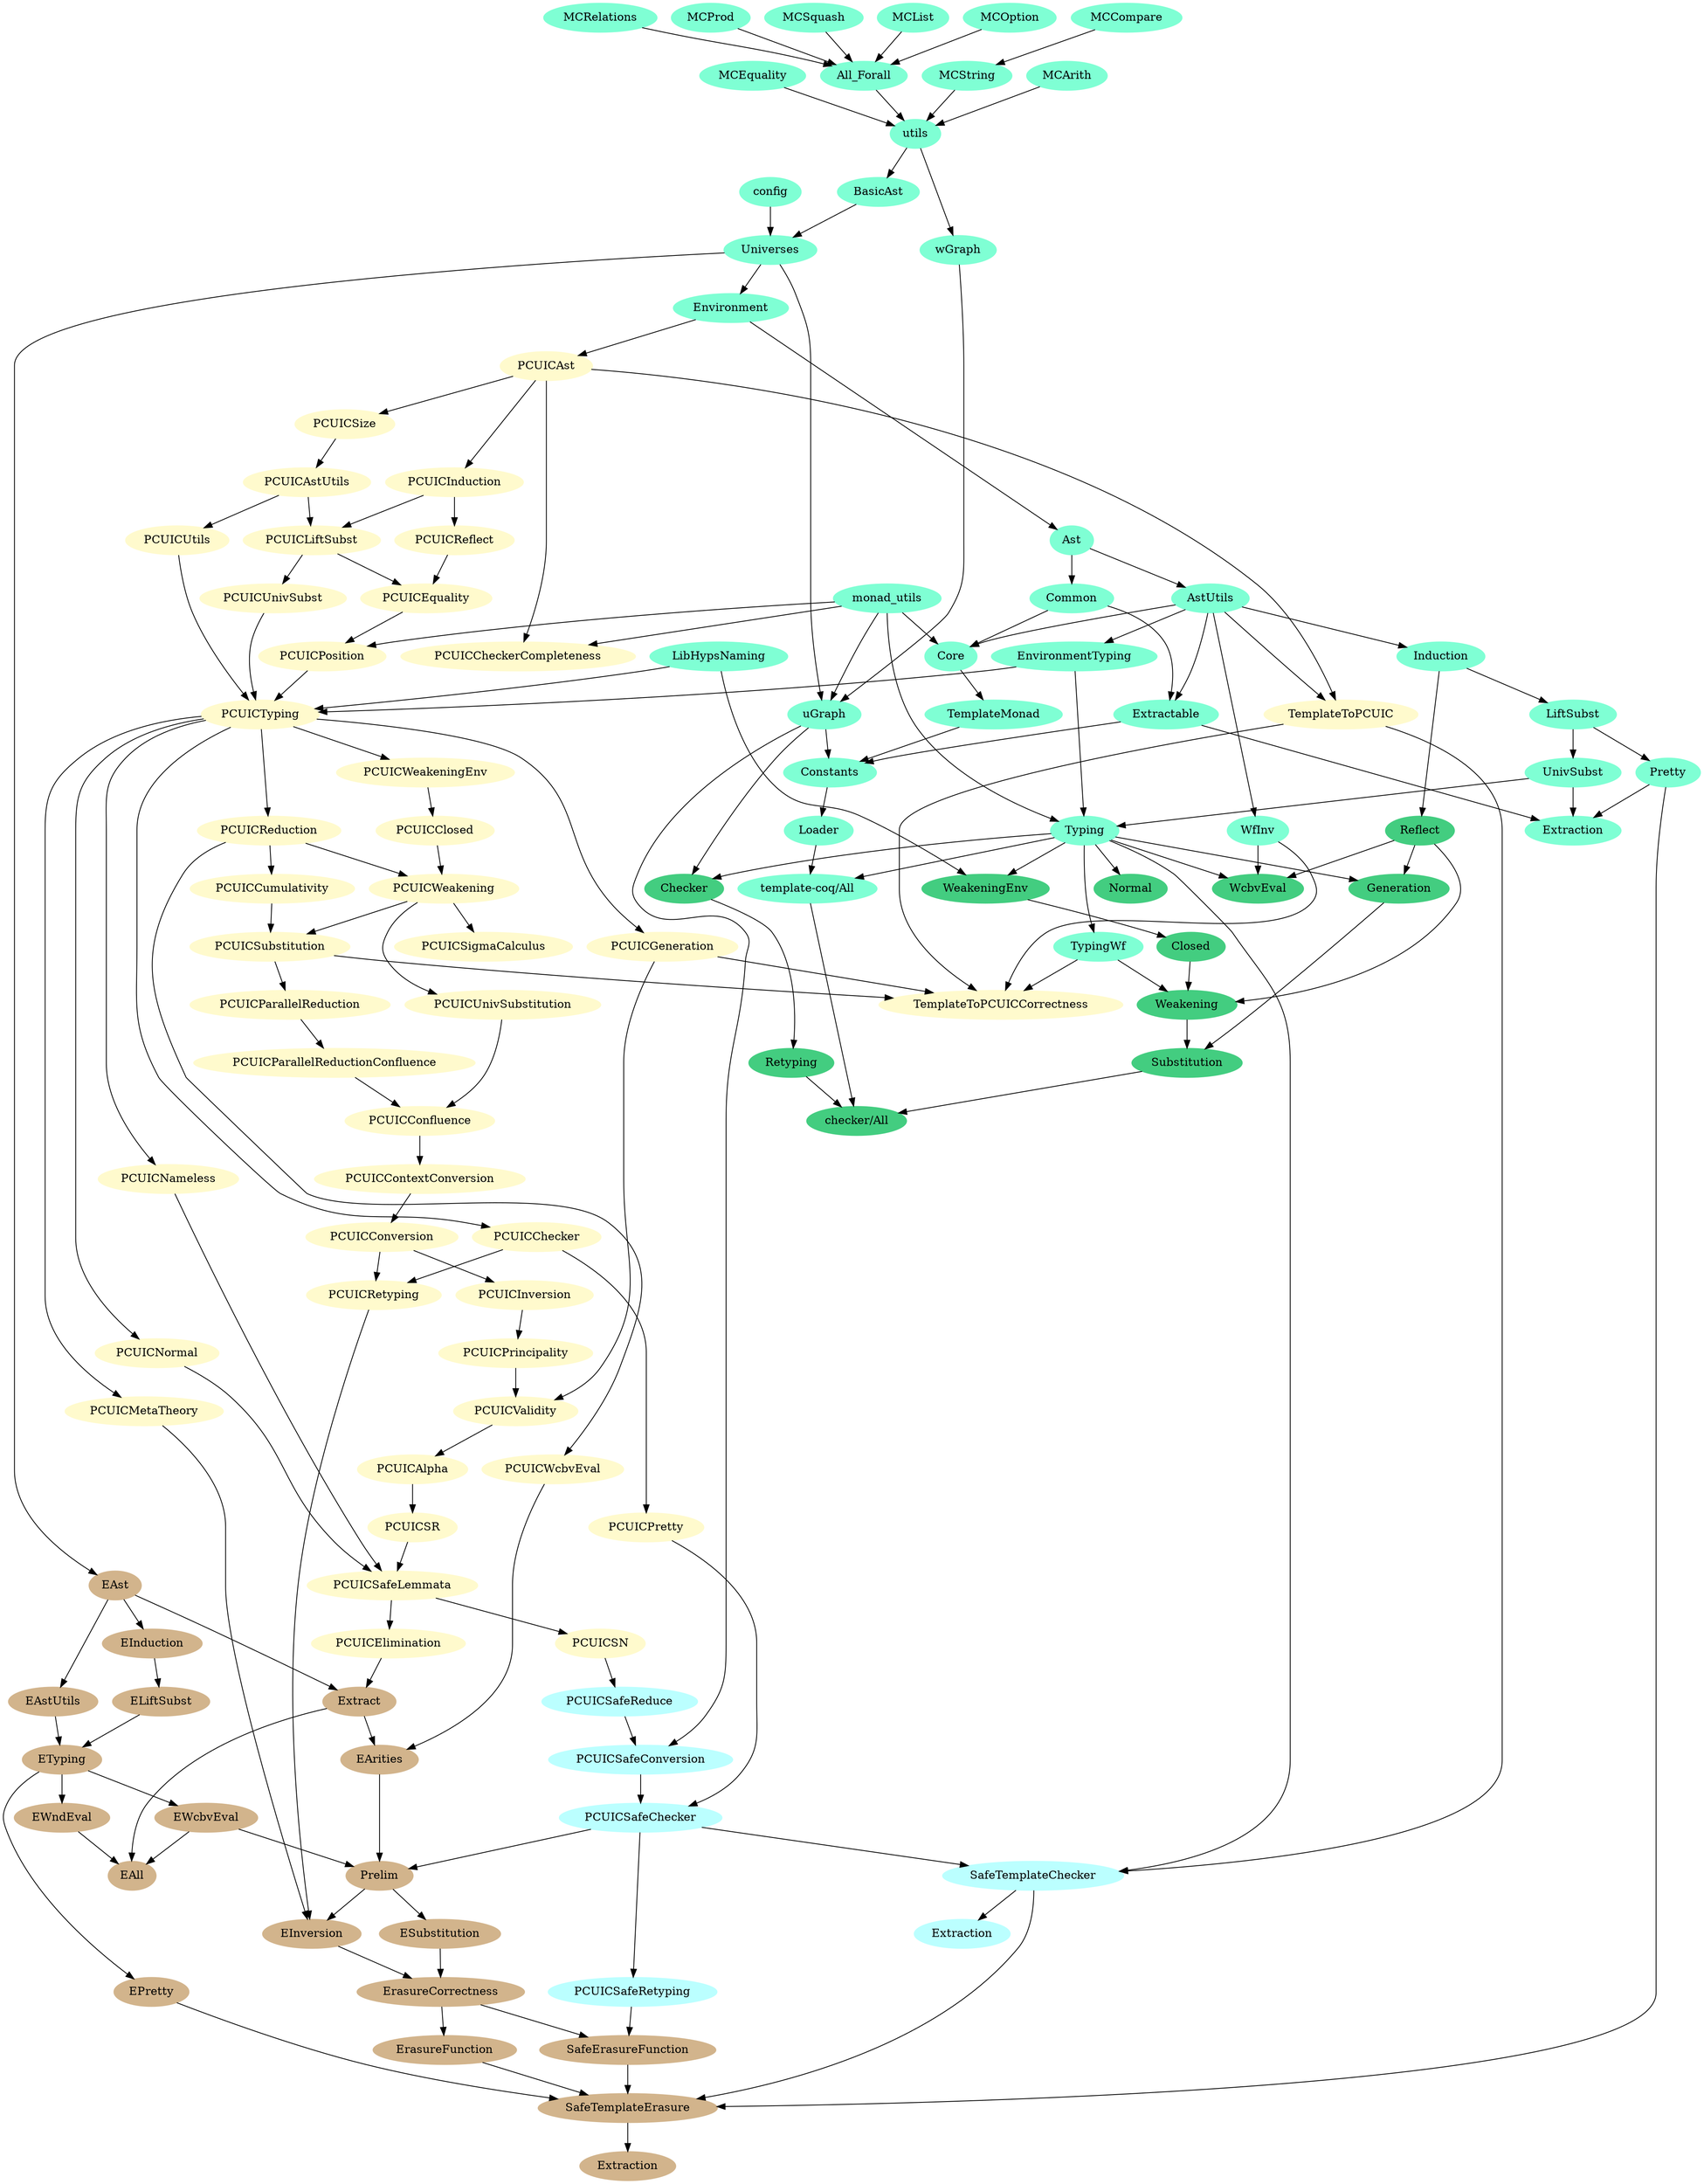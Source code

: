 digraph dependencies {
node[style=filled]
"checker/Substitution" -> "checker/All"
"template-coq/Universes"[label="Universes", color=aquamarine]
"pcuic/PCUICPretty" -> "safechecker/PCUICSafeChecker"
"template-coq/utils/MCEquality"[label="MCEquality", color=aquamarine]
"template-coq/Environment"[label="Environment", color=aquamarine]
"erasure/EWcbvEval" -> "erasure/EAll"
"pcuic/PCUICInduction"[label="PCUICInduction", color=lemonchiffon1]
"safechecker/PCUICSafeRetyping" -> "erasure/SafeErasureFunction"
"template-coq/utils/MCOption"[label="MCOption", color=aquamarine]
"checker/Closed" -> "checker/Weakening"
"template-coq/monad_utils" -> "template-coq/TemplateMonad/Core"
"template-coq/Ast" -> "template-coq/AstUtils"
"template-coq/utils" -> "template-coq/BasicAst"
"template-coq/AstUtils" -> "template-coq/Induction"
"erasure/ESubstitution" -> "erasure/ErasureCorrectness"
"pcuic/PCUICGeneration" -> "pcuic/TemplateToPCUICCorrectness"
"template-coq/utils/MCEquality" -> "template-coq/utils"
"template-coq/TemplateMonad"[label="TemplateMonad", color=aquamarine]
"erasure/EAst" -> "erasure/Extract"
"template-coq/TemplateMonad/Common"[label="Common", color=aquamarine]
"erasure/ELiftSubst" -> "erasure/ETyping"
"template-coq/UnivSubst" -> "template-coq/Extraction"
"template-coq/utils/MCRelations"[label="MCRelations", color=aquamarine]
"pcuic/PCUICInversion"[label="PCUICInversion", color=lemonchiffon1]
"template-coq/TemplateMonad/Common" -> "template-coq/TemplateMonad/Core"
"pcuic/PCUICRetyping"[label="PCUICRetyping", color=lemonchiffon1]
"pcuic/PCUICTyping" -> "pcuic/PCUICChecker"
"template-coq/AstUtils" -> "template-coq/WfInv"
"erasure/Extraction"[label="Extraction", color=tan]
"pcuic/PCUICNameless" -> "pcuic/PCUICSafeLemmata"
"pcuic/PCUICWeakening" -> "pcuic/PCUICUnivSubstitution"
"pcuic/PCUICChecker"[label="PCUICChecker", color=lemonchiffon1]
"pcuic/PCUICTyping" -> "pcuic/PCUICNameless"
"pcuic/PCUICParallelReduction"[label="PCUICParallelReduction", color=lemonchiffon1]
"template-coq/utils/MCRelations" -> "template-coq/utils/All_Forall"
"pcuic/PCUICAstUtils"[label="PCUICAstUtils", color=lemonchiffon1]
"pcuic/TemplateToPCUIC" -> "safechecker/SafeTemplateChecker"
"safechecker/PCUICSafeReduce" -> "safechecker/PCUICSafeConversion"
"pcuic/PCUICSafeLemmata"[label="PCUICSafeLemmata", color=lemonchiffon1]
"checker/Reflect"[label="Reflect", color=seagreen3]
"pcuic/PCUICTyping" -> "pcuic/PCUICMetaTheory"
"pcuic/PCUICWeakeningEnv" -> "pcuic/PCUICClosed"
"pcuic/PCUICPosition"[label="PCUICPosition", color=lemonchiffon1]
"erasure/SafeErasureFunction" -> "erasure/SafeTemplateErasure"
"template-coq/Environment" -> "pcuic/PCUICAst"
"template-coq/TemplateMonad/Core"[label="Core", color=aquamarine]
"template-coq/utils/MCProd" -> "template-coq/utils/All_Forall"
"checker/Retyping"[label="Retyping", color=seagreen3]
"checker/All"[label="checker/All", color=seagreen3]
"template-coq/utils/MCSquash" -> "template-coq/utils/All_Forall"
"pcuic/PCUICConversion" -> "pcuic/PCUICInversion"
"template-coq/utils/MCList" -> "template-coq/utils/All_Forall"
"template-coq/LiftSubst" -> "template-coq/UnivSubst"
"erasure/EAst"[label="EAst", color=tan]
"erasure/EAll"[label="EAll", color=tan]
"safechecker/PCUICSafeReduce"[label="PCUICSafeReduce", color=paleturquoise1]
"checker/Reflect" -> "checker/Generation"
"pcuic/PCUICAlpha"[label="PCUICAlpha", color=lemonchiffon1]
"template-coq/utils/MCCompare"[label="MCCompare", color=aquamarine]
"safechecker/PCUICSafeChecker" -> "safechecker/PCUICSafeRetyping"
"erasure/ETyping" -> "erasure/EPretty"
"template-coq/TemplateMonad/Extractable" -> "template-coq/Constants"
"pcuic/PCUICTyping" -> "pcuic/PCUICNormal"
"erasure/EArities" -> "erasure/Prelim"
"template-coq/Typing" -> "checker/Normal"
"pcuic/PCUICInduction" -> "pcuic/PCUICLiftSubst"
"erasure/EWndEval"[label="EWndEval", color=tan]
"template-coq/UnivSubst" -> "template-coq/Typing"
"pcuic/PCUICPrincipality" -> "pcuic/PCUICValidity"
"erasure/SafeErasureFunction"[label="SafeErasureFunction", color=tan]
"pcuic/PCUICWeakening"[label="PCUICWeakening", color=lemonchiffon1]
"pcuic/PCUICAlpha" -> "pcuic/PCUICSR"
"pcuic/TemplateToPCUICCorrectness"[label="TemplateToPCUICCorrectness", color=lemonchiffon1]
"template-coq/common/uGraph" -> "safechecker/PCUICSafeConversion"
"erasure/ErasureFunction"[label="ErasureFunction", color=tan]
"template-coq/EnvironmentTyping" -> "pcuic/PCUICTyping"
"checker/Weakening" -> "checker/Substitution"
"template-coq/Pretty" -> "erasure/SafeTemplateErasure"
"template-coq/BasicAst"[label="BasicAst", color=aquamarine]
"template-coq/Loader" -> "template-coq/All"
"template-coq/UnivSubst"[label="UnivSubst", color=aquamarine]
"erasure/Extract" -> "erasure/EAll"
"template-coq/AstUtils" -> "template-coq/TemplateMonad/Core"
"erasure/EAst" -> "erasure/EInduction"
"pcuic/PCUICConfluence"[label="PCUICConfluence", color=lemonchiffon1]
"template-coq/Universes" -> "erasure/EAst"
"template-coq/Loader"[label="Loader", color=aquamarine]
"template-coq/EnvironmentTyping"[label="EnvironmentTyping", color=aquamarine]
"template-coq/utils/LibHypsNaming" -> "pcuic/PCUICTyping"
"template-coq/utils/MCOption" -> "template-coq/utils/All_Forall"
"pcuic/PCUICReduction" -> "pcuic/PCUICWeakening"
"pcuic/PCUICLiftSubst" -> "pcuic/PCUICEquality"
"pcuic/PCUICPrincipality"[label="PCUICPrincipality", color=lemonchiffon1]
"template-coq/utils/MCList"[label="MCList", color=aquamarine]
"safechecker/PCUICSafeRetyping"[label="PCUICSafeRetyping", color=paleturquoise1]
"pcuic/PCUICParallelReduction" -> "pcuic/PCUICParallelReductionConfluence"
"template-coq/utils/MCString"[label="MCString", color=aquamarine]
"erasure/ESubstitution"[label="ESubstitution", color=tan]
"safechecker/SafeTemplateChecker" -> "safechecker/Extraction"
"erasure/SafeTemplateErasure" -> "erasure/Extraction"
"template-coq/Universes" -> "template-coq/Environment"
"template-coq/utils/LibHypsNaming" -> "checker/WeakeningEnv"
"template-coq/utils/MCCompare" -> "template-coq/utils/MCString"
"safechecker/PCUICSafeConversion" -> "safechecker/PCUICSafeChecker"
"pcuic/PCUICMetaTheory"[label="PCUICMetaTheory", color=lemonchiffon1]
"pcuic/PCUICNormal" -> "pcuic/PCUICSafeLemmata"
"template-coq/TemplateMonad" -> "template-coq/Constants"
"safechecker/PCUICSafeConversion"[label="PCUICSafeConversion", color=paleturquoise1]
"checker/Generation"[label="Generation", color=seagreen3]
"pcuic/PCUICAstUtils" -> "pcuic/PCUICUtils"
"template-coq/Extraction"[label="Extraction", color=aquamarine]
"pcuic/PCUICUnivSubst"[label="PCUICUnivSubst", color=lemonchiffon1]
"template-coq/config" -> "template-coq/Universes"
"pcuic/PCUICInduction" -> "pcuic/PCUICReflect"
"pcuic/PCUICWeakeningEnv"[label="PCUICWeakeningEnv", color=lemonchiffon1]
"template-coq/Pretty"[label="Pretty", color=aquamarine]
"template-coq/monad_utils" -> "template-coq/Typing"
"template-coq/WfInv"[label="WfInv", color=aquamarine]
"pcuic/PCUICAstUtils" -> "pcuic/PCUICLiftSubst"
"pcuic/PCUICTyping" -> "pcuic/PCUICReduction"
"erasure/Prelim" -> "erasure/ESubstitution"
"template-coq/Constants" -> "template-coq/Loader"
"template-coq/utils/MCString" -> "template-coq/utils"
"pcuic/PCUICChecker" -> "pcuic/PCUICRetyping"
"pcuic/PCUICCheckerCompleteness"[label="PCUICCheckerCompleteness", color=lemonchiffon1]
"pcuic/PCUICSubstitution" -> "pcuic/PCUICParallelReduction"
"template-coq/All"[label="template-coq/All", color=aquamarine]
"erasure/ErasureCorrectness" -> "erasure/SafeErasureFunction"
"template-coq/TypingWf" -> "pcuic/TemplateToPCUICCorrectness"
"pcuic/PCUICTyping" -> "pcuic/PCUICWeakeningEnv"
"pcuic/PCUICEquality" -> "pcuic/PCUICPosition"
"erasure/ELiftSubst"[label="ELiftSubst", color=tan]
"erasure/ErasureFunction" -> "erasure/SafeTemplateErasure"
"safechecker/Extraction"[label="Extraction", color=paleturquoise1]
"template-coq/Universes" -> "template-coq/common/uGraph"
"checker/Generation" -> "checker/Substitution"
"checker/Checker"[label="Checker", color=seagreen3]
"safechecker/SafeTemplateChecker" -> "erasure/SafeTemplateErasure"
"template-coq/WfInv" -> "checker/WcbvEval"
"pcuic/PCUICSubstitution" -> "pcuic/TemplateToPCUICCorrectness"
"template-coq/Environment" -> "template-coq/Ast"
"template-coq/Typing"[label="Typing", color=aquamarine]
"pcuic/PCUICLiftSubst" -> "pcuic/PCUICUnivSubst"
"template-coq/utils/MCArith" -> "template-coq/utils"
"template-coq/utils/MCProd"[label="MCProd", color=aquamarine]
"template-coq/AstUtils" -> "template-coq/TemplateMonad/Extractable"
"pcuic/TemplateToPCUIC"[label="TemplateToPCUIC", color=lemonchiffon1]
"pcuic/PCUICGeneration" -> "pcuic/PCUICValidity"
"template-coq/Induction"[label="Induction", color=aquamarine]
"checker/Normal"[label="Normal", color=seagreen3]
"pcuic/PCUICMetaTheory" -> "erasure/EInversion"
"template-coq/Typing" -> "checker/Generation"
"pcuic/PCUICElimination" -> "erasure/Extract"
"pcuic/PCUICSR" -> "pcuic/PCUICSafeLemmata"

"pcuic/PCUICSafeLemmata" -> "pcuic/PCUICElimination"
"template-coq/Constants"[label="Constants", color=aquamarine]
"pcuic/PCUICNormal"[label="PCUICNormal", color=lemonchiffon1]
"pcuic/PCUICGeneration"[label="PCUICGeneration", color=lemonchiffon1]
"pcuic/PCUICClosed" -> "pcuic/PCUICWeakening"
"template-coq/TemplateMonad/Common" -> "template-coq/TemplateMonad/Extractable"
"template-coq/monad_utils" -> "template-coq/common/uGraph"
"pcuic/PCUICNameless"[label="PCUICNameless", color=lemonchiffon1]
"template-coq/common/uGraph" -> "checker/Checker"
"checker/WcbvEval"[label="WcbvEval", color=seagreen3]
"pcuic/PCUICSize" -> "pcuic/PCUICAstUtils"
"template-coq/TemplateMonad/Extractable" -> "template-coq/Extraction"
"pcuic/PCUICParallelReductionConfluence" -> "pcuic/PCUICConfluence"
"pcuic/PCUICTyping" -> "pcuic/PCUICGeneration"
"checker/Reflect" -> "checker/WcbvEval"
"erasure/EInversion"[label="EInversion", color=tan]
"erasure/EWndEval" -> "erasure/EAll"
"erasure/EArities"[label="EArities", color=tan]
"pcuic/PCUICCumulativity"[label="PCUICCumulativity", color=lemonchiffon1]
"template-coq/utils/All_Forall"[label="All_Forall", color=aquamarine]
"checker/Reflect" -> "checker/Weakening"
"pcuic/PCUICSigmaCalculus"[label="PCUICSigmaCalculus", color=lemonchiffon1]
"erasure/EAst" -> "erasure/EAstUtils"
"pcuic/PCUICClosed"[label="PCUICClosed", color=lemonchiffon1]
"pcuic/PCUICSR"[label="PCUICSR", color=lemonchiffon1]
"template-coq/utils/MCArith"[label="MCArith", color=aquamarine]
"pcuic/PCUICSN"[label="PCUICSN", color=lemonchiffon1]
"template-coq/common/uGraph"[label="uGraph", color=aquamarine]
"erasure/ETyping" -> "erasure/EWndEval"
"pcuic/PCUICSafeLemmata" -> "pcuic/PCUICSN"
"template-coq/utils/wGraph"[label="wGraph", color=aquamarine]
"template-coq/LiftSubst"[label="LiftSubst", color=aquamarine]
"pcuic/PCUICTyping"[label="PCUICTyping", color=lemonchiffon1]
"erasure/SafeTemplateErasure"[label="SafeTemplateErasure", color=tan]
"pcuic/PCUICEquality"[label="PCUICEquality", color=lemonchiffon1]
"pcuic/TemplateToPCUIC" -> "pcuic/TemplateToPCUICCorrectness"
"safechecker/SafeTemplateChecker"[label="SafeTemplateChecker", color=paleturquoise1]
"template-coq/LiftSubst" -> "template-coq/Pretty"
"erasure/EInversion" -> "erasure/ErasureCorrectness"
"template-coq/Typing" -> "checker/WeakeningEnv"
"template-coq/AstUtils" -> "template-coq/EnvironmentTyping"
"pcuic/PCUICSN" -> "safechecker/PCUICSafeReduce"
"safechecker/PCUICSafeChecker" -> "safechecker/SafeTemplateChecker"
"template-coq/utils/MCSquash"[label="MCSquash", color=aquamarine]
"template-coq/Typing" -> "template-coq/TypingWf"
"pcuic/PCUICWeakening" -> "pcuic/PCUICSigmaCalculus"
"pcuic/PCUICInversion" -> "pcuic/PCUICPrincipality"
"pcuic/PCUICReduction"[label="PCUICReduction", color=lemonchiffon1]
"pcuic/PCUICReduction" -> "pcuic/PCUICCumulativity"
"erasure/EAstUtils" -> "erasure/ETyping"
"template-coq/TemplateMonad/Core" -> "template-coq/TemplateMonad"
"pcuic/PCUICContextConversion" -> "pcuic/PCUICConversion"
"erasure/EWcbvEval"[label="EWcbvEval", color=tan]
"checker/Retyping" -> "checker/All"
"pcuic/PCUICSubstitution"[label="PCUICSubstitution", color=lemonchiffon1]
"checker/WeakeningEnv" -> "checker/Closed"
"template-coq/Pretty" -> "template-coq/Extraction"
"template-coq/monad_utils"[label="monad_utils", color=aquamarine]
"erasure/EWcbvEval" -> "erasure/Prelim"
"erasure/Extract"[label="Extract", color=tan]
"pcuic/PCUICReflect" -> "pcuic/PCUICEquality"
"pcuic/PCUICPretty"[label="PCUICPretty", color=lemonchiffon1]
"template-coq/AstUtils"[label="AstUtils", color=aquamarine]
"pcuic/PCUICValidity"[label="PCUICValidity", color=lemonchiffon1]
"erasure/EAstUtils"[label="EAstUtils", color=tan]
"template-coq/Induction" -> "checker/Reflect"
"pcuic/PCUICConversion"[label="PCUICConversion", color=lemonchiffon1]
"template-coq/Induction" -> "template-coq/LiftSubst"
"template-coq/Ast" -> "template-coq/TemplateMonad/Common"
"pcuic/PCUICAst" -> "pcuic/PCUICSize"
"pcuic/PCUICAst" -> "pcuic/PCUICCheckerCompleteness"
"pcuic/PCUICElimination"[label="PCUICElimination", color=lemonchiffon1]
"template-coq/EnvironmentTyping" -> "template-coq/Typing"
"pcuic/PCUICParallelReductionConfluence"[label="PCUICParallelReductionConfluence", color=lemonchiffon1]
"template-coq/utils/All_Forall" -> "template-coq/utils"
"template-coq/monad_utils" -> "pcuic/PCUICPosition"
"erasure/EInduction"[label="EInduction", color=tan]
"pcuic/PCUICContextConversion"[label="PCUICContextConversion", color=lemonchiffon1]
"template-coq/config"[label="config", color=aquamarine]
"pcuic/PCUICUtils"[label="PCUICUtils", color=lemonchiffon1]
"safechecker/PCUICSafeChecker"[label="PCUICSafeChecker", color=paleturquoise1]
"erasure/Extract" -> "erasure/EArities"
"template-coq/Ast"[label="Ast", color=aquamarine]
"template-coq/Typing" -> "safechecker/SafeTemplateChecker"
"pcuic/PCUICAst"[label="PCUICAst", color=lemonchiffon1]
"pcuic/PCUICUtils" -> "pcuic/PCUICTyping"
"pcuic/PCUICCumulativity" -> "pcuic/PCUICSubstitution"
"checker/Closed"[label="Closed", color=seagreen3]
"pcuic/PCUICAst" -> "pcuic/PCUICInduction"
"pcuic/PCUICWcbvEval"[label="PCUICWcbvEval", color=lemonchiffon1]
"pcuic/PCUICAst" -> "pcuic/TemplateToPCUIC"
"pcuic/PCUICReflect"[label="PCUICReflect", color=lemonchiffon1]
"pcuic/PCUICPosition" -> "pcuic/PCUICTyping"
"pcuic/PCUICUnivSubstitution"[label="PCUICUnivSubstitution", color=lemonchiffon1]
"template-coq/Typing" -> "template-coq/All"
"template-coq/utils"[label="utils", color=aquamarine]
"template-coq/BasicAst" -> "template-coq/Universes"
"erasure/EInduction" -> "erasure/ELiftSubst"
"pcuic/PCUICValidity" -> "pcuic/PCUICAlpha"
"template-coq/TypingWf"[label="TypingWf", color=aquamarine]
"pcuic/PCUICUnivSubstitution" -> "pcuic/PCUICConfluence"
"pcuic/PCUICWeakening" -> "pcuic/PCUICSubstitution"
"pcuic/PCUICReduction" -> "pcuic/PCUICWcbvEval"
"pcuic/PCUICSize"[label="PCUICSize", color=lemonchiffon1]
"erasure/EPretty"[label="EPretty", color=tan]
"template-coq/TypingWf" -> "checker/Weakening"
"erasure/EPretty" -> "erasure/SafeTemplateErasure"
"template-coq/AstUtils" -> "pcuic/TemplateToPCUIC"
"erasure/ETyping" -> "erasure/EWcbvEval"
"pcuic/PCUICConversion" -> "pcuic/PCUICRetyping"
"erasure/ErasureCorrectness" -> "erasure/ErasureFunction"
"erasure/ETyping"[label="ETyping", color=tan]
"erasure/ErasureCorrectness"[label="ErasureCorrectness", color=tan]
"template-coq/utils" -> "template-coq/utils/wGraph"
"pcuic/PCUICConfluence" -> "pcuic/PCUICContextConversion"
"pcuic/PCUICRetyping" -> "erasure/EInversion"
"template-coq/Typing" -> "checker/Checker"
"erasure/Prelim" -> "erasure/EInversion"
"pcuic/PCUICChecker" -> "pcuic/PCUICPretty"
"pcuic/PCUICUnivSubst" -> "pcuic/PCUICTyping"
"erasure/Prelim"[label="Prelim", color=tan]
"template-coq/utils/LibHypsNaming"[label="LibHypsNaming", color=aquamarine]
"pcuic/PCUICLiftSubst"[label="PCUICLiftSubst", color=lemonchiffon1]
"checker/Checker" -> "checker/Retyping"
"template-coq/TemplateMonad/Extractable"[label="Extractable", color=aquamarine]
"template-coq/Typing" -> "checker/WcbvEval"
"template-coq/WfInv" -> "pcuic/TemplateToPCUICCorrectness"
"safechecker/PCUICSafeChecker" -> "erasure/Prelim"
"checker/Substitution"[label="Substitution", color=seagreen3]
"template-coq/utils/wGraph" -> "template-coq/common/uGraph"
"template-coq/All" -> "checker/All"
"checker/WeakeningEnv"[label="WeakeningEnv", color=seagreen3]
"template-coq/monad_utils" -> "pcuic/PCUICCheckerCompleteness"
"template-coq/common/uGraph" -> "template-coq/Constants"
"checker/Weakening"[label="Weakening", color=seagreen3]
"pcuic/PCUICWcbvEval" -> "erasure/EArities"
}
